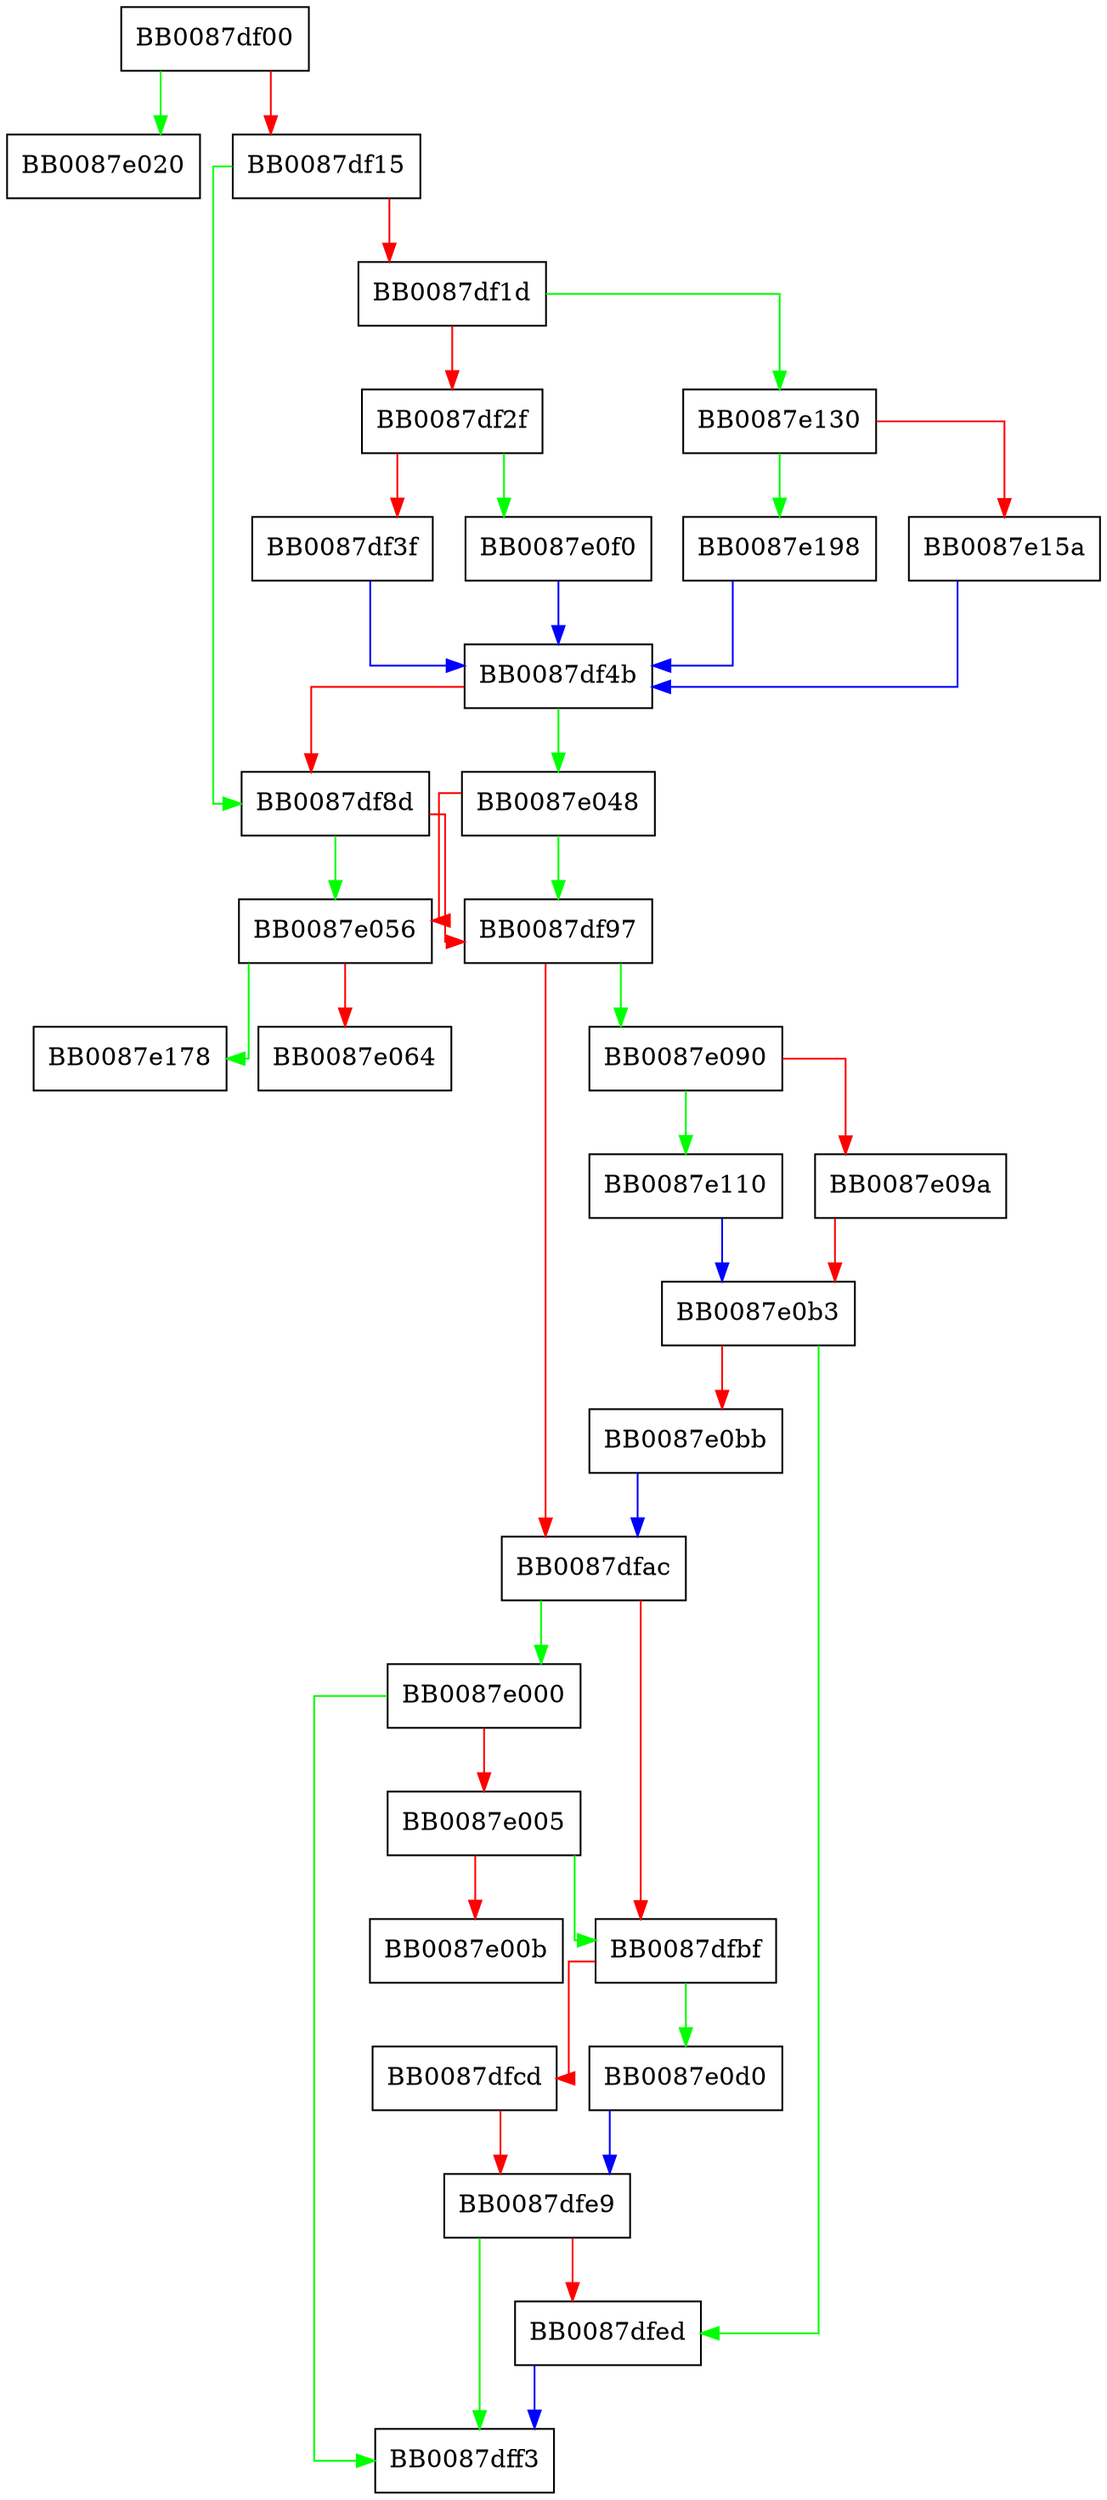 digraph _IO_wfile_overflow {
  node [shape="box"];
  graph [splines=ortho];
  BB0087df00 -> BB0087e020 [color="green"];
  BB0087df00 -> BB0087df15 [color="red"];
  BB0087df15 -> BB0087df8d [color="green"];
  BB0087df15 -> BB0087df1d [color="red"];
  BB0087df1d -> BB0087e130 [color="green"];
  BB0087df1d -> BB0087df2f [color="red"];
  BB0087df2f -> BB0087e0f0 [color="green"];
  BB0087df2f -> BB0087df3f [color="red"];
  BB0087df3f -> BB0087df4b [color="blue"];
  BB0087df4b -> BB0087e048 [color="green"];
  BB0087df4b -> BB0087df8d [color="red"];
  BB0087df8d -> BB0087e056 [color="green"];
  BB0087df8d -> BB0087df97 [color="red"];
  BB0087df97 -> BB0087e090 [color="green"];
  BB0087df97 -> BB0087dfac [color="red"];
  BB0087dfac -> BB0087e000 [color="green"];
  BB0087dfac -> BB0087dfbf [color="red"];
  BB0087dfbf -> BB0087e0d0 [color="green"];
  BB0087dfbf -> BB0087dfcd [color="red"];
  BB0087dfcd -> BB0087dfe9 [color="red"];
  BB0087dfe9 -> BB0087dff3 [color="green"];
  BB0087dfe9 -> BB0087dfed [color="red"];
  BB0087dfed -> BB0087dff3 [color="blue"];
  BB0087e000 -> BB0087dff3 [color="green"];
  BB0087e000 -> BB0087e005 [color="red"];
  BB0087e005 -> BB0087dfbf [color="green"];
  BB0087e005 -> BB0087e00b [color="red"];
  BB0087e048 -> BB0087df97 [color="green"];
  BB0087e048 -> BB0087e056 [color="red"];
  BB0087e056 -> BB0087e178 [color="green"];
  BB0087e056 -> BB0087e064 [color="red"];
  BB0087e090 -> BB0087e110 [color="green"];
  BB0087e090 -> BB0087e09a [color="red"];
  BB0087e09a -> BB0087e0b3 [color="red"];
  BB0087e0b3 -> BB0087dfed [color="green"];
  BB0087e0b3 -> BB0087e0bb [color="red"];
  BB0087e0bb -> BB0087dfac [color="blue"];
  BB0087e0d0 -> BB0087dfe9 [color="blue"];
  BB0087e0f0 -> BB0087df4b [color="blue"];
  BB0087e110 -> BB0087e0b3 [color="blue"];
  BB0087e130 -> BB0087e198 [color="green"];
  BB0087e130 -> BB0087e15a [color="red"];
  BB0087e15a -> BB0087df4b [color="blue"];
  BB0087e198 -> BB0087df4b [color="blue"];
}